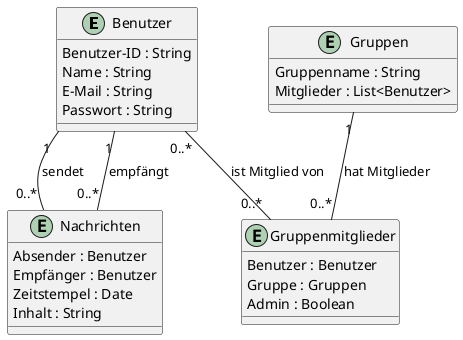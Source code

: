 @startuml
entity Benutzer {
    Benutzer-ID : String
    Name : String
    E-Mail : String
    Passwort : String
}

entity Nachrichten {
    Absender : Benutzer
    Empfänger : Benutzer
    Zeitstempel : Date
    Inhalt : String
}

entity Gruppenmitglieder {
    Benutzer : Benutzer
    Gruppe : Gruppen
    Admin : Boolean
}

entity Gruppen {
    Gruppenname : String
    Mitglieder : List<Benutzer>
}

Benutzer "1" -- "0..*" Nachrichten : sendet
Benutzer "1" -- "0..*" Nachrichten : empfängt
Benutzer "0..*" -- "0..*" Gruppenmitglieder : ist Mitglied von
Gruppen "1" -- "0..*" Gruppenmitglieder : hat Mitglieder
@enduml